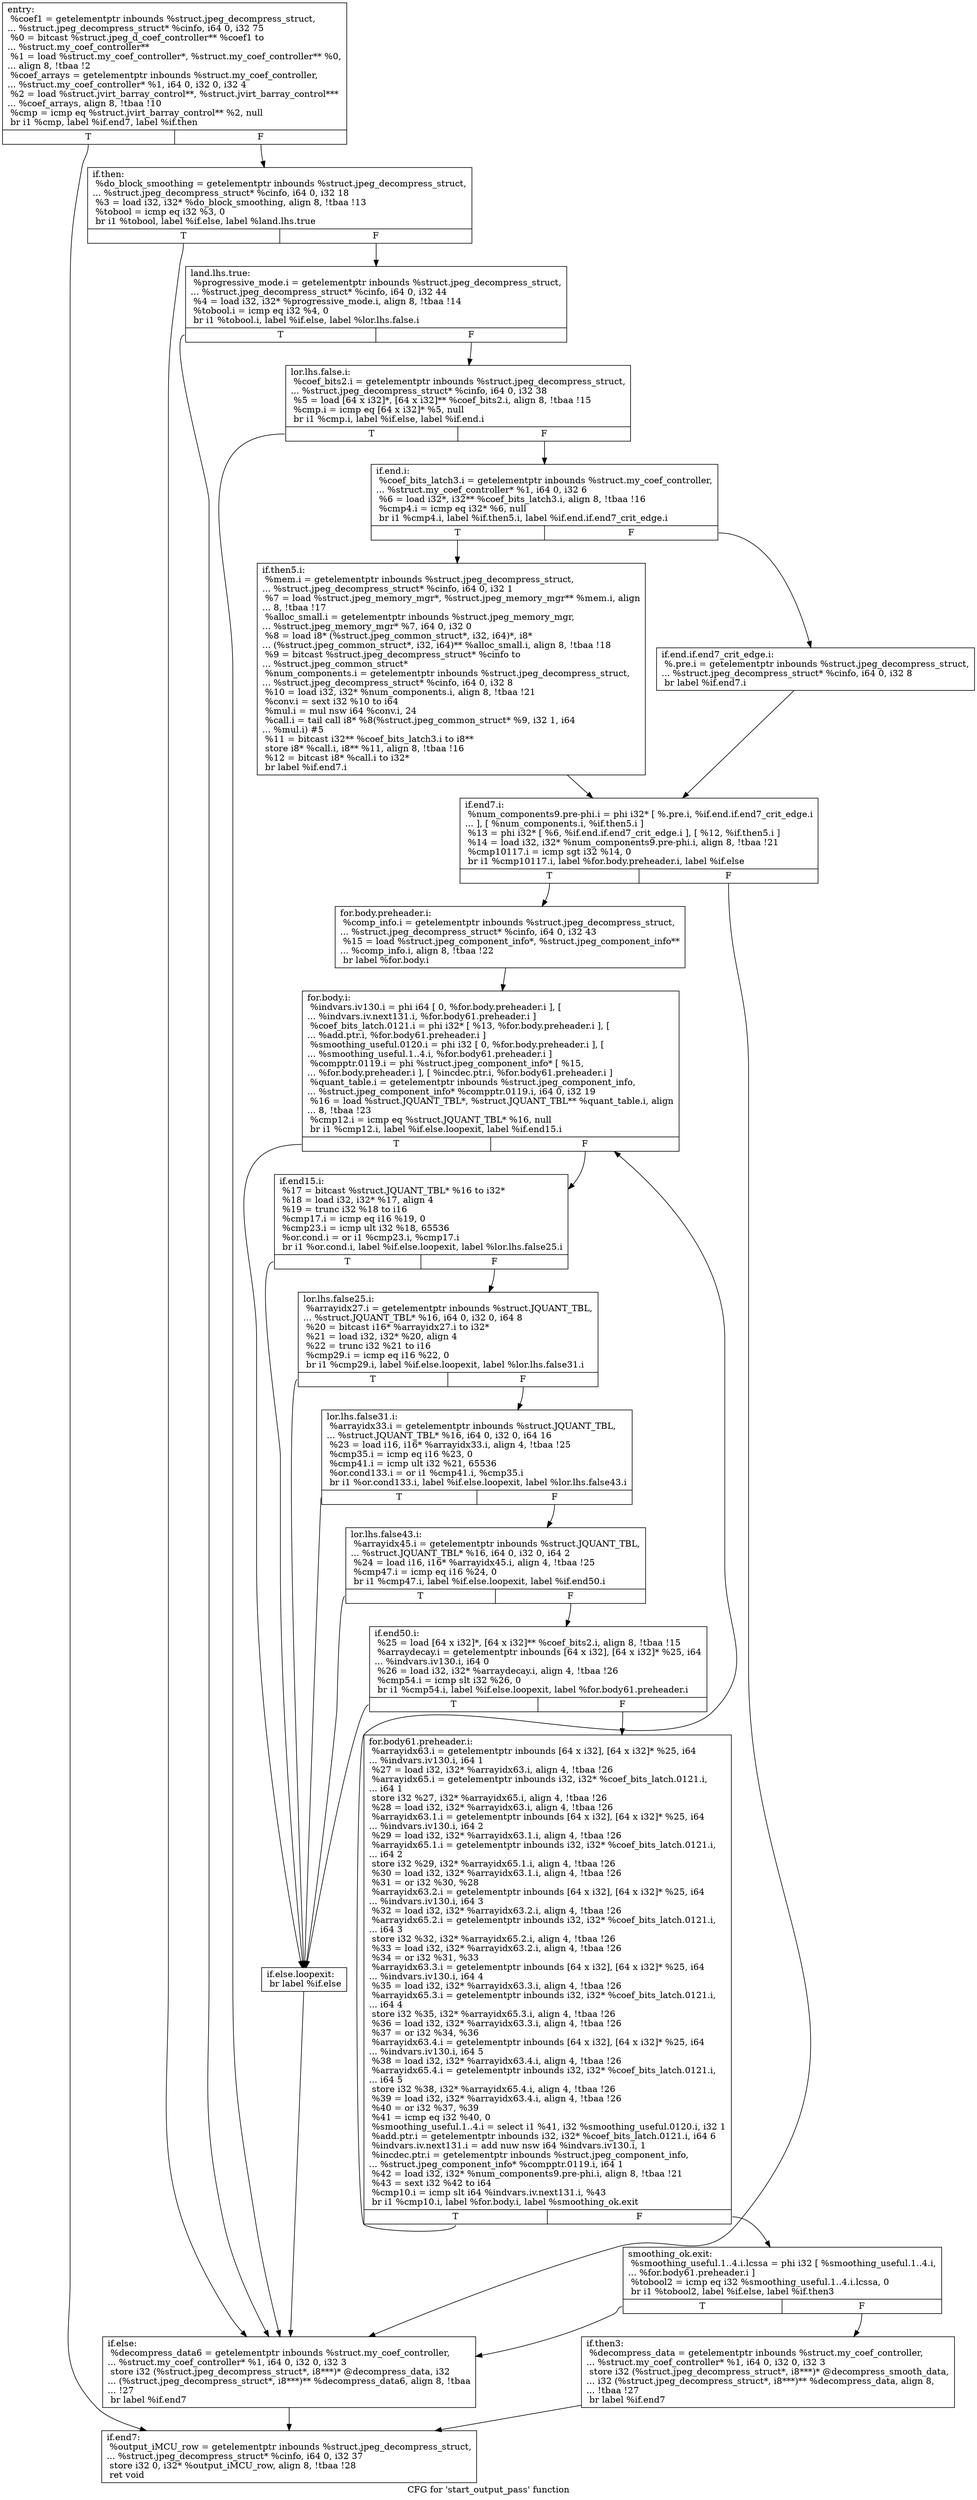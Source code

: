 digraph "CFG for 'start_output_pass' function" {
	label="CFG for 'start_output_pass' function";

	Node0x584e900 [shape=record,label="{entry:\l  %coef1 = getelementptr inbounds %struct.jpeg_decompress_struct,\l... %struct.jpeg_decompress_struct* %cinfo, i64 0, i32 75\l  %0 = bitcast %struct.jpeg_d_coef_controller** %coef1 to\l... %struct.my_coef_controller**\l  %1 = load %struct.my_coef_controller*, %struct.my_coef_controller** %0,\l... align 8, !tbaa !2\l  %coef_arrays = getelementptr inbounds %struct.my_coef_controller,\l... %struct.my_coef_controller* %1, i64 0, i32 0, i32 4\l  %2 = load %struct.jvirt_barray_control**, %struct.jvirt_barray_control***\l... %coef_arrays, align 8, !tbaa !10\l  %cmp = icmp eq %struct.jvirt_barray_control** %2, null\l  br i1 %cmp, label %if.end7, label %if.then\l|{<s0>T|<s1>F}}"];
	Node0x584e900:s0 -> Node0x58455a0;
	Node0x584e900:s1 -> Node0x5845650;
	Node0x5845650 [shape=record,label="{if.then:                                          \l  %do_block_smoothing = getelementptr inbounds %struct.jpeg_decompress_struct,\l... %struct.jpeg_decompress_struct* %cinfo, i64 0, i32 18\l  %3 = load i32, i32* %do_block_smoothing, align 8, !tbaa !13\l  %tobool = icmp eq i32 %3, 0\l  br i1 %tobool, label %if.else, label %land.lhs.true\l|{<s0>T|<s1>F}}"];
	Node0x5845650:s0 -> Node0x5845a80;
	Node0x5845650:s1 -> Node0x584f9c0;
	Node0x584f9c0 [shape=record,label="{land.lhs.true:                                    \l  %progressive_mode.i = getelementptr inbounds %struct.jpeg_decompress_struct,\l... %struct.jpeg_decompress_struct* %cinfo, i64 0, i32 44\l  %4 = load i32, i32* %progressive_mode.i, align 8, !tbaa !14\l  %tobool.i = icmp eq i32 %4, 0\l  br i1 %tobool.i, label %if.else, label %lor.lhs.false.i\l|{<s0>T|<s1>F}}"];
	Node0x584f9c0:s0 -> Node0x5845a80;
	Node0x584f9c0:s1 -> Node0x584e800;
	Node0x584e800 [shape=record,label="{lor.lhs.false.i:                                  \l  %coef_bits2.i = getelementptr inbounds %struct.jpeg_decompress_struct,\l... %struct.jpeg_decompress_struct* %cinfo, i64 0, i32 38\l  %5 = load [64 x i32]*, [64 x i32]** %coef_bits2.i, align 8, !tbaa !15\l  %cmp.i = icmp eq [64 x i32]* %5, null\l  br i1 %cmp.i, label %if.else, label %if.end.i\l|{<s0>T|<s1>F}}"];
	Node0x584e800:s0 -> Node0x5845a80;
	Node0x584e800:s1 -> Node0x583fac0;
	Node0x583fac0 [shape=record,label="{if.end.i:                                         \l  %coef_bits_latch3.i = getelementptr inbounds %struct.my_coef_controller,\l... %struct.my_coef_controller* %1, i64 0, i32 6\l  %6 = load i32*, i32** %coef_bits_latch3.i, align 8, !tbaa !16\l  %cmp4.i = icmp eq i32* %6, null\l  br i1 %cmp4.i, label %if.then5.i, label %if.end.if.end7_crit_edge.i\l|{<s0>T|<s1>F}}"];
	Node0x583fac0:s0 -> Node0x583fe10;
	Node0x583fac0:s1 -> Node0x5852250;
	Node0x5852250 [shape=record,label="{if.end.if.end7_crit_edge.i:                       \l  %.pre.i = getelementptr inbounds %struct.jpeg_decompress_struct,\l... %struct.jpeg_decompress_struct* %cinfo, i64 0, i32 8\l  br label %if.end7.i\l}"];
	Node0x5852250 -> Node0x58524a0;
	Node0x583fe10 [shape=record,label="{if.then5.i:                                       \l  %mem.i = getelementptr inbounds %struct.jpeg_decompress_struct,\l... %struct.jpeg_decompress_struct* %cinfo, i64 0, i32 1\l  %7 = load %struct.jpeg_memory_mgr*, %struct.jpeg_memory_mgr** %mem.i, align\l... 8, !tbaa !17\l  %alloc_small.i = getelementptr inbounds %struct.jpeg_memory_mgr,\l... %struct.jpeg_memory_mgr* %7, i64 0, i32 0\l  %8 = load i8* (%struct.jpeg_common_struct*, i32, i64)*, i8*\l... (%struct.jpeg_common_struct*, i32, i64)** %alloc_small.i, align 8, !tbaa !18\l  %9 = bitcast %struct.jpeg_decompress_struct* %cinfo to\l... %struct.jpeg_common_struct*\l  %num_components.i = getelementptr inbounds %struct.jpeg_decompress_struct,\l... %struct.jpeg_decompress_struct* %cinfo, i64 0, i32 8\l  %10 = load i32, i32* %num_components.i, align 8, !tbaa !21\l  %conv.i = sext i32 %10 to i64\l  %mul.i = mul nsw i64 %conv.i, 24\l  %call.i = tail call i8* %8(%struct.jpeg_common_struct* %9, i32 1, i64\l... %mul.i) #5\l  %11 = bitcast i32** %coef_bits_latch3.i to i8**\l  store i8* %call.i, i8** %11, align 8, !tbaa !16\l  %12 = bitcast i8* %call.i to i32*\l  br label %if.end7.i\l}"];
	Node0x583fe10 -> Node0x58524a0;
	Node0x58524a0 [shape=record,label="{if.end7.i:                                        \l  %num_components9.pre-phi.i = phi i32* [ %.pre.i, %if.end.if.end7_crit_edge.i\l... ], [ %num_components.i, %if.then5.i ]\l  %13 = phi i32* [ %6, %if.end.if.end7_crit_edge.i ], [ %12, %if.then5.i ]\l  %14 = load i32, i32* %num_components9.pre-phi.i, align 8, !tbaa !21\l  %cmp10117.i = icmp sgt i32 %14, 0\l  br i1 %cmp10117.i, label %for.body.preheader.i, label %if.else\l|{<s0>T|<s1>F}}"];
	Node0x58524a0:s0 -> Node0x5853720;
	Node0x58524a0:s1 -> Node0x5845a80;
	Node0x5853720 [shape=record,label="{for.body.preheader.i:                             \l  %comp_info.i = getelementptr inbounds %struct.jpeg_decompress_struct,\l... %struct.jpeg_decompress_struct* %cinfo, i64 0, i32 43\l  %15 = load %struct.jpeg_component_info*, %struct.jpeg_component_info**\l... %comp_info.i, align 8, !tbaa !22\l  br label %for.body.i\l}"];
	Node0x5853720 -> Node0x5853f40;
	Node0x5853f40 [shape=record,label="{for.body.i:                                       \l  %indvars.iv130.i = phi i64 [ 0, %for.body.preheader.i ], [\l... %indvars.iv.next131.i, %for.body61.preheader.i ]\l  %coef_bits_latch.0121.i = phi i32* [ %13, %for.body.preheader.i ], [\l... %add.ptr.i, %for.body61.preheader.i ]\l  %smoothing_useful.0120.i = phi i32 [ 0, %for.body.preheader.i ], [\l... %smoothing_useful.1..4.i, %for.body61.preheader.i ]\l  %compptr.0119.i = phi %struct.jpeg_component_info* [ %15,\l... %for.body.preheader.i ], [ %incdec.ptr.i, %for.body61.preheader.i ]\l  %quant_table.i = getelementptr inbounds %struct.jpeg_component_info,\l... %struct.jpeg_component_info* %compptr.0119.i, i64 0, i32 19\l  %16 = load %struct.JQUANT_TBL*, %struct.JQUANT_TBL** %quant_table.i, align\l... 8, !tbaa !23\l  %cmp12.i = icmp eq %struct.JQUANT_TBL* %16, null\l  br i1 %cmp12.i, label %if.else.loopexit, label %if.end15.i\l|{<s0>T|<s1>F}}"];
	Node0x5853f40:s0 -> Node0x5854c30;
	Node0x5853f40:s1 -> Node0x5854d30;
	Node0x5854d30 [shape=record,label="{if.end15.i:                                       \l  %17 = bitcast %struct.JQUANT_TBL* %16 to i32*\l  %18 = load i32, i32* %17, align 4\l  %19 = trunc i32 %18 to i16\l  %cmp17.i = icmp eq i16 %19, 0\l  %cmp23.i = icmp ult i32 %18, 65536\l  %or.cond.i = or i1 %cmp23.i, %cmp17.i\l  br i1 %or.cond.i, label %if.else.loopexit, label %lor.lhs.false25.i\l|{<s0>T|<s1>F}}"];
	Node0x5854d30:s0 -> Node0x5854c30;
	Node0x5854d30:s1 -> Node0x5855190;
	Node0x5855190 [shape=record,label="{lor.lhs.false25.i:                                \l  %arrayidx27.i = getelementptr inbounds %struct.JQUANT_TBL,\l... %struct.JQUANT_TBL* %16, i64 0, i32 0, i64 8\l  %20 = bitcast i16* %arrayidx27.i to i32*\l  %21 = load i32, i32* %20, align 4\l  %22 = trunc i32 %21 to i16\l  %cmp29.i = icmp eq i16 %22, 0\l  br i1 %cmp29.i, label %if.else.loopexit, label %lor.lhs.false31.i\l|{<s0>T|<s1>F}}"];
	Node0x5855190:s0 -> Node0x5854c30;
	Node0x5855190:s1 -> Node0x58526e0;
	Node0x58526e0 [shape=record,label="{lor.lhs.false31.i:                                \l  %arrayidx33.i = getelementptr inbounds %struct.JQUANT_TBL,\l... %struct.JQUANT_TBL* %16, i64 0, i32 0, i64 16\l  %23 = load i16, i16* %arrayidx33.i, align 4, !tbaa !25\l  %cmp35.i = icmp eq i16 %23, 0\l  %cmp41.i = icmp ult i32 %21, 65536\l  %or.cond133.i = or i1 %cmp41.i, %cmp35.i\l  br i1 %or.cond133.i, label %if.else.loopexit, label %lor.lhs.false43.i\l|{<s0>T|<s1>F}}"];
	Node0x58526e0:s0 -> Node0x5854c30;
	Node0x58526e0:s1 -> Node0x5855e00;
	Node0x5855e00 [shape=record,label="{lor.lhs.false43.i:                                \l  %arrayidx45.i = getelementptr inbounds %struct.JQUANT_TBL,\l... %struct.JQUANT_TBL* %16, i64 0, i32 0, i64 2\l  %24 = load i16, i16* %arrayidx45.i, align 4, !tbaa !25\l  %cmp47.i = icmp eq i16 %24, 0\l  br i1 %cmp47.i, label %if.else.loopexit, label %if.end50.i\l|{<s0>T|<s1>F}}"];
	Node0x5855e00:s0 -> Node0x5854c30;
	Node0x5855e00:s1 -> Node0x5856750;
	Node0x5856750 [shape=record,label="{if.end50.i:                                       \l  %25 = load [64 x i32]*, [64 x i32]** %coef_bits2.i, align 8, !tbaa !15\l  %arraydecay.i = getelementptr inbounds [64 x i32], [64 x i32]* %25, i64\l... %indvars.iv130.i, i64 0\l  %26 = load i32, i32* %arraydecay.i, align 4, !tbaa !26\l  %cmp54.i = icmp slt i32 %26, 0\l  br i1 %cmp54.i, label %if.else.loopexit, label %for.body61.preheader.i\l|{<s0>T|<s1>F}}"];
	Node0x5856750:s0 -> Node0x5854c30;
	Node0x5856750:s1 -> Node0x58540f0;
	Node0x58540f0 [shape=record,label="{for.body61.preheader.i:                           \l  %arrayidx63.i = getelementptr inbounds [64 x i32], [64 x i32]* %25, i64\l... %indvars.iv130.i, i64 1\l  %27 = load i32, i32* %arrayidx63.i, align 4, !tbaa !26\l  %arrayidx65.i = getelementptr inbounds i32, i32* %coef_bits_latch.0121.i,\l... i64 1\l  store i32 %27, i32* %arrayidx65.i, align 4, !tbaa !26\l  %28 = load i32, i32* %arrayidx63.i, align 4, !tbaa !26\l  %arrayidx63.1.i = getelementptr inbounds [64 x i32], [64 x i32]* %25, i64\l... %indvars.iv130.i, i64 2\l  %29 = load i32, i32* %arrayidx63.1.i, align 4, !tbaa !26\l  %arrayidx65.1.i = getelementptr inbounds i32, i32* %coef_bits_latch.0121.i,\l... i64 2\l  store i32 %29, i32* %arrayidx65.1.i, align 4, !tbaa !26\l  %30 = load i32, i32* %arrayidx63.1.i, align 4, !tbaa !26\l  %31 = or i32 %30, %28\l  %arrayidx63.2.i = getelementptr inbounds [64 x i32], [64 x i32]* %25, i64\l... %indvars.iv130.i, i64 3\l  %32 = load i32, i32* %arrayidx63.2.i, align 4, !tbaa !26\l  %arrayidx65.2.i = getelementptr inbounds i32, i32* %coef_bits_latch.0121.i,\l... i64 3\l  store i32 %32, i32* %arrayidx65.2.i, align 4, !tbaa !26\l  %33 = load i32, i32* %arrayidx63.2.i, align 4, !tbaa !26\l  %34 = or i32 %31, %33\l  %arrayidx63.3.i = getelementptr inbounds [64 x i32], [64 x i32]* %25, i64\l... %indvars.iv130.i, i64 4\l  %35 = load i32, i32* %arrayidx63.3.i, align 4, !tbaa !26\l  %arrayidx65.3.i = getelementptr inbounds i32, i32* %coef_bits_latch.0121.i,\l... i64 4\l  store i32 %35, i32* %arrayidx65.3.i, align 4, !tbaa !26\l  %36 = load i32, i32* %arrayidx63.3.i, align 4, !tbaa !26\l  %37 = or i32 %34, %36\l  %arrayidx63.4.i = getelementptr inbounds [64 x i32], [64 x i32]* %25, i64\l... %indvars.iv130.i, i64 5\l  %38 = load i32, i32* %arrayidx63.4.i, align 4, !tbaa !26\l  %arrayidx65.4.i = getelementptr inbounds i32, i32* %coef_bits_latch.0121.i,\l... i64 5\l  store i32 %38, i32* %arrayidx65.4.i, align 4, !tbaa !26\l  %39 = load i32, i32* %arrayidx63.4.i, align 4, !tbaa !26\l  %40 = or i32 %37, %39\l  %41 = icmp eq i32 %40, 0\l  %smoothing_useful.1..4.i = select i1 %41, i32 %smoothing_useful.0120.i, i32 1\l  %add.ptr.i = getelementptr inbounds i32, i32* %coef_bits_latch.0121.i, i64 6\l  %indvars.iv.next131.i = add nuw nsw i64 %indvars.iv130.i, 1\l  %incdec.ptr.i = getelementptr inbounds %struct.jpeg_component_info,\l... %struct.jpeg_component_info* %compptr.0119.i, i64 1\l  %42 = load i32, i32* %num_components9.pre-phi.i, align 8, !tbaa !21\l  %43 = sext i32 %42 to i64\l  %cmp10.i = icmp slt i64 %indvars.iv.next131.i, %43\l  br i1 %cmp10.i, label %for.body.i, label %smoothing_ok.exit\l|{<s0>T|<s1>F}}"];
	Node0x58540f0:s0 -> Node0x5853f40;
	Node0x58540f0:s1 -> Node0x5859770;
	Node0x5859770 [shape=record,label="{smoothing_ok.exit:                                \l  %smoothing_useful.1..4.i.lcssa = phi i32 [ %smoothing_useful.1..4.i,\l... %for.body61.preheader.i ]\l  %tobool2 = icmp eq i32 %smoothing_useful.1..4.i.lcssa, 0\l  br i1 %tobool2, label %if.else, label %if.then3\l|{<s0>T|<s1>F}}"];
	Node0x5859770:s0 -> Node0x5845a80;
	Node0x5859770:s1 -> Node0x5859930;
	Node0x5859930 [shape=record,label="{if.then3:                                         \l  %decompress_data = getelementptr inbounds %struct.my_coef_controller,\l... %struct.my_coef_controller* %1, i64 0, i32 0, i32 3\l  store i32 (%struct.jpeg_decompress_struct*, i8***)* @decompress_smooth_data,\l... i32 (%struct.jpeg_decompress_struct*, i8***)** %decompress_data, align 8,\l... !tbaa !27\l  br label %if.end7\l}"];
	Node0x5859930 -> Node0x58455a0;
	Node0x5854c30 [shape=record,label="{if.else.loopexit:                                 \l  br label %if.else\l}"];
	Node0x5854c30 -> Node0x5845a80;
	Node0x5845a80 [shape=record,label="{if.else:                                          \l  %decompress_data6 = getelementptr inbounds %struct.my_coef_controller,\l... %struct.my_coef_controller* %1, i64 0, i32 0, i32 3\l  store i32 (%struct.jpeg_decompress_struct*, i8***)* @decompress_data, i32\l... (%struct.jpeg_decompress_struct*, i8***)** %decompress_data6, align 8, !tbaa\l... !27\l  br label %if.end7\l}"];
	Node0x5845a80 -> Node0x58455a0;
	Node0x58455a0 [shape=record,label="{if.end7:                                          \l  %output_iMCU_row = getelementptr inbounds %struct.jpeg_decompress_struct,\l... %struct.jpeg_decompress_struct* %cinfo, i64 0, i32 37\l  store i32 0, i32* %output_iMCU_row, align 8, !tbaa !28\l  ret void\l}"];
}
